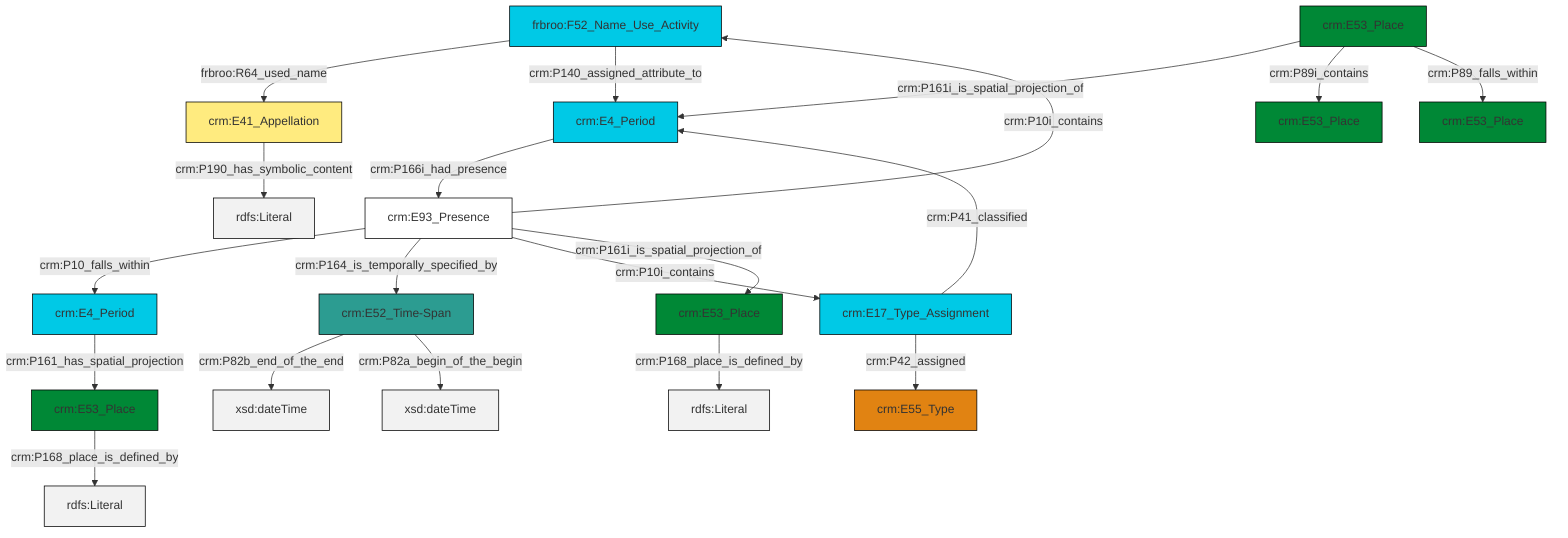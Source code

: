 graph TD
classDef Literal fill:#f2f2f2,stroke:#000000;
classDef CRM_Entity fill:#FFFFFF,stroke:#000000;
classDef Temporal_Entity fill:#00C9E6, stroke:#000000;
classDef Type fill:#E18312, stroke:#000000;
classDef Time-Span fill:#2C9C91, stroke:#000000;
classDef Appellation fill:#FFEB7F, stroke:#000000;
classDef Place fill:#008836, stroke:#000000;
classDef Persistent_Item fill:#B266B2, stroke:#000000;
classDef Conceptual_Object fill:#FFD700, stroke:#000000;
classDef Physical_Thing fill:#D2B48C, stroke:#000000;
classDef Actor fill:#f58aad, stroke:#000000;
classDef PC_Classes fill:#4ce600, stroke:#000000;
classDef Multi fill:#cccccc,stroke:#000000;

0["frbroo:F52_Name_Use_Activity"]:::Temporal_Entity -->|frbroo:R64_used_name| 1["crm:E41_Appellation"]:::Appellation
6["crm:E53_Place"]:::Place -->|crm:P161i_is_spatial_projection_of| 2["crm:E4_Period"]:::Temporal_Entity
12["crm:E53_Place"]:::Place -->|crm:P168_place_is_defined_by| 13[rdfs:Literal]:::Literal
2["crm:E4_Period"]:::Temporal_Entity -->|crm:P166i_had_presence| 14["crm:E93_Presence"]:::CRM_Entity
14["crm:E93_Presence"]:::CRM_Entity -->|crm:P10i_contains| 0["frbroo:F52_Name_Use_Activity"]:::Temporal_Entity
9["crm:E52_Time-Span"]:::Time-Span -->|crm:P82b_end_of_the_end| 15[xsd:dateTime]:::Literal
6["crm:E53_Place"]:::Place -->|crm:P89i_contains| 7["crm:E53_Place"]:::Place
14["crm:E93_Presence"]:::CRM_Entity -->|crm:P10_falls_within| 16["crm:E4_Period"]:::Temporal_Entity
17["crm:E53_Place"]:::Place -->|crm:P168_place_is_defined_by| 18[rdfs:Literal]:::Literal
16["crm:E4_Period"]:::Temporal_Entity -->|crm:P161_has_spatial_projection| 12["crm:E53_Place"]:::Place
9["crm:E52_Time-Span"]:::Time-Span -->|crm:P82a_begin_of_the_begin| 22[xsd:dateTime]:::Literal
6["crm:E53_Place"]:::Place -->|crm:P89_falls_within| 23["crm:E53_Place"]:::Place
14["crm:E93_Presence"]:::CRM_Entity -->|crm:P164_is_temporally_specified_by| 9["crm:E52_Time-Span"]:::Time-Span
14["crm:E93_Presence"]:::CRM_Entity -->|crm:P10i_contains| 19["crm:E17_Type_Assignment"]:::Temporal_Entity
19["crm:E17_Type_Assignment"]:::Temporal_Entity -->|crm:P42_assigned| 4["crm:E55_Type"]:::Type
1["crm:E41_Appellation"]:::Appellation -->|crm:P190_has_symbolic_content| 25[rdfs:Literal]:::Literal
0["frbroo:F52_Name_Use_Activity"]:::Temporal_Entity -->|crm:P140_assigned_attribute_to| 2["crm:E4_Period"]:::Temporal_Entity
14["crm:E93_Presence"]:::CRM_Entity -->|crm:P161i_is_spatial_projection_of| 17["crm:E53_Place"]:::Place
19["crm:E17_Type_Assignment"]:::Temporal_Entity -->|crm:P41_classified| 2["crm:E4_Period"]:::Temporal_Entity